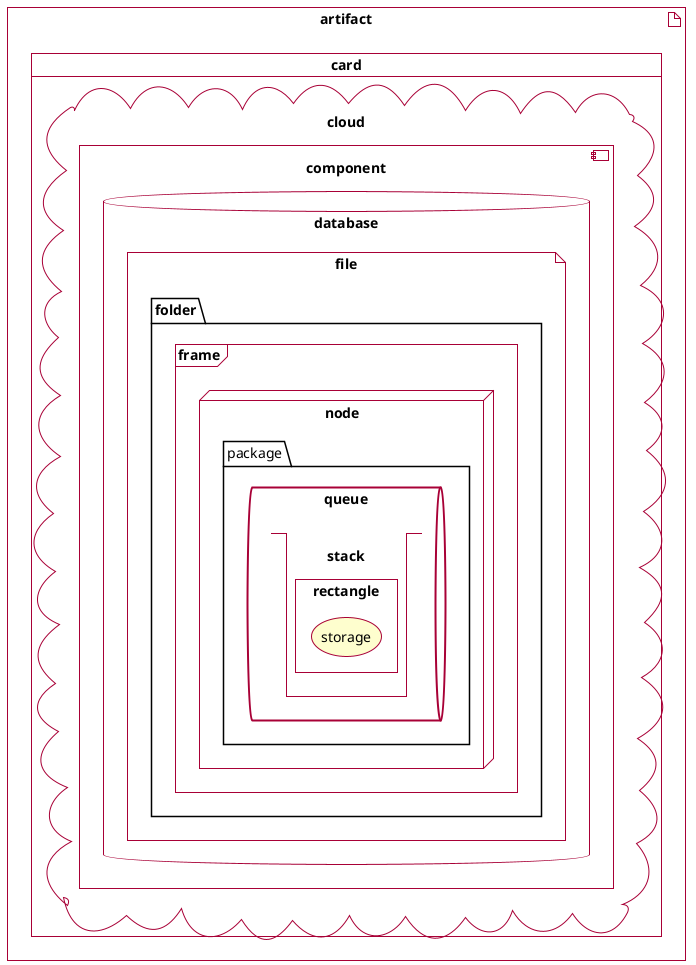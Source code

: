 @startuml Samples

    ' ================================= TWEAKS =================================
    skin rose
    skinparam classFontName Calibri
    skinparam shadowing false
    ' --------------------------------------------------------------------------

    artifact artifact {
        card card {
            cloud cloud {
                component component {
                    database database {
                        file file {
                            folder folder {
                                frame frame {
                                    node node {
                                        package package {
                                            queue queue {
                                                stack stack {
                                                    rectangle rectangle {
                                                        storage storage {
                                                            'Haz lo tuyo...
                                                        }
                                                    }
                                                }
                                            }
                                        }
                                    }
                                }
                            }
                        }
                    }
                }
            }
        }
    }
    
@enduml